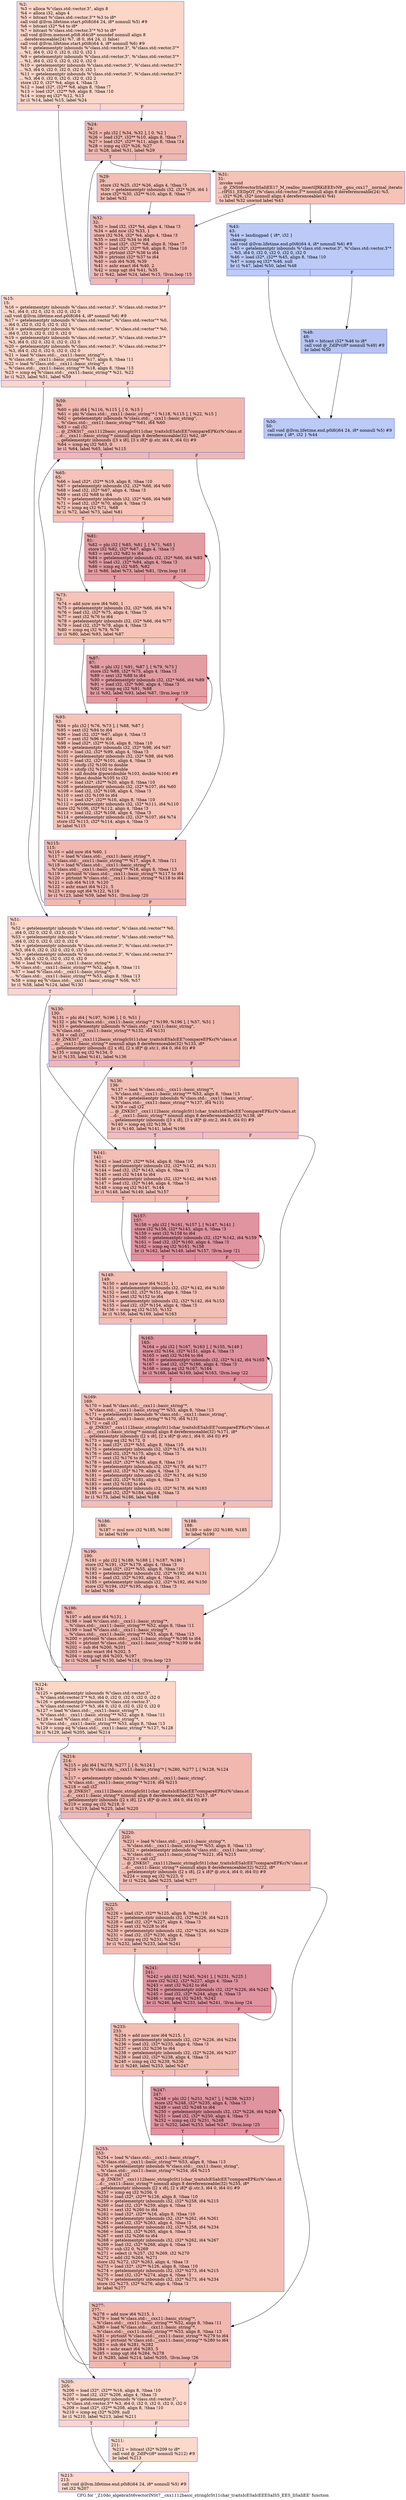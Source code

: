 digraph "CFG for '_Z10do_algebraSt6vectorINSt7__cxx1112basic_stringIcSt11char_traitsIcESaIcEEESaIS5_EES_IiSaIiEE' function" {
	label="CFG for '_Z10do_algebraSt6vectorINSt7__cxx1112basic_stringIcSt11char_traitsIcESaIcEEESaIS5_EES_IiSaIiEE' function";

	Node0x561b93b60e30 [shape=record,color="#3d50c3ff", style=filled, fillcolor="#f6a38570",label="{%2:\l  %3 = alloca %\"class.std::vector.3\", align 8\l  %4 = alloca i32, align 4\l  %5 = bitcast %\"class.std::vector.3\"* %3 to i8*\l  call void @llvm.lifetime.start.p0i8(i64 24, i8* nonnull %5) #9\l  %6 = bitcast i32* %4 to i8*\l  %7 = bitcast %\"class.std::vector.3\"* %3 to i8*\l  call void @llvm.memset.p0i8.i64(i8* noundef nonnull align 8\l... dereferenceable(24) %7, i8 0, i64 24, i1 false)\l  call void @llvm.lifetime.start.p0i8(i64 4, i8* nonnull %6) #9\l  %8 = getelementptr inbounds %\"class.std::vector.3\", %\"class.std::vector.3\"*\l... %1, i64 0, i32 0, i32 0, i32 0, i32 1\l  %9 = getelementptr inbounds %\"class.std::vector.3\", %\"class.std::vector.3\"*\l... %1, i64 0, i32 0, i32 0, i32 0, i32 0\l  %10 = getelementptr inbounds %\"class.std::vector.3\", %\"class.std::vector.3\"*\l... %3, i64 0, i32 0, i32 0, i32 0, i32 1\l  %11 = getelementptr inbounds %\"class.std::vector.3\", %\"class.std::vector.3\"*\l... %3, i64 0, i32 0, i32 0, i32 0, i32 2\l  store i32 0, i32* %4, align 4, !tbaa !3\l  %12 = load i32*, i32** %8, align 8, !tbaa !7\l  %13 = load i32*, i32** %9, align 8, !tbaa !10\l  %14 = icmp eq i32* %12, %13\l  br i1 %14, label %15, label %24\l|{<s0>T|<s1>F}}"];
	Node0x561b93b60e30:s0 -> Node0x561b93b615a0;
	Node0x561b93b60e30:s1 -> Node0x561b93b63380;
	Node0x561b93b615a0 [shape=record,color="#3d50c3ff", style=filled, fillcolor="#f6a38570",label="{%15:\l15:                                               \l  %16 = getelementptr inbounds %\"class.std::vector.3\", %\"class.std::vector.3\"*\l... %1, i64 0, i32 0, i32 0, i32 0, i32 0\l  call void @llvm.lifetime.end.p0i8(i64 4, i8* nonnull %6) #9\l  %17 = getelementptr inbounds %\"class.std::vector\", %\"class.std::vector\"* %0,\l... i64 0, i32 0, i32 0, i32 0, i32 1\l  %18 = getelementptr inbounds %\"class.std::vector\", %\"class.std::vector\"* %0,\l... i64 0, i32 0, i32 0, i32 0, i32 0\l  %19 = getelementptr inbounds %\"class.std::vector.3\", %\"class.std::vector.3\"*\l... %3, i64 0, i32 0, i32 0, i32 0, i32 0\l  %20 = getelementptr inbounds %\"class.std::vector.3\", %\"class.std::vector.3\"*\l... %3, i64 0, i32 0, i32 0, i32 0, i32 0\l  %21 = load %\"class.std::__cxx11::basic_string\"*,\l... %\"class.std::__cxx11::basic_string\"** %17, align 8, !tbaa !11\l  %22 = load %\"class.std::__cxx11::basic_string\"*,\l... %\"class.std::__cxx11::basic_string\"** %18, align 8, !tbaa !13\l  %23 = icmp eq %\"class.std::__cxx11::basic_string\"* %21, %22\l  br i1 %23, label %51, label %59\l|{<s0>T|<s1>F}}"];
	Node0x561b93b615a0:s0 -> Node0x561b93b63fe0;
	Node0x561b93b615a0:s1 -> Node0x561b93b64070;
	Node0x561b93b63380 [shape=record,color="#3d50c3ff", style=filled, fillcolor="#dc5d4a70",label="{%24:\l24:                                               \l  %25 = phi i32 [ %34, %32 ], [ 0, %2 ]\l  %26 = load i32*, i32** %10, align 8, !tbaa !7\l  %27 = load i32*, i32** %11, align 8, !tbaa !14\l  %28 = icmp eq i32* %26, %27\l  br i1 %28, label %31, label %29\l|{<s0>T|<s1>F}}"];
	Node0x561b93b63380:s0 -> Node0x561b93b64b90;
	Node0x561b93b63380:s1 -> Node0x561b93b64c20;
	Node0x561b93b64c20 [shape=record,color="#3d50c3ff", style=filled, fillcolor="#e36c5570",label="{%29:\l29:                                               \l  store i32 %25, i32* %26, align 4, !tbaa !3\l  %30 = getelementptr inbounds i32, i32* %26, i64 1\l  store i32* %30, i32** %10, align 8, !tbaa !7\l  br label %32\l}"];
	Node0x561b93b64c20 -> Node0x561b93b641b0;
	Node0x561b93b64b90 [shape=record,color="#3d50c3ff", style=filled, fillcolor="#e8765c70",label="{%31:\l31:                                               \l  invoke void\l... @_ZNSt6vectorIiSaIiEE17_M_realloc_insertIJRKiEEEvN9__gnu_cxx17__normal_iterato\l...rIPiS1_EEDpOT_(%\"class.std::vector.3\"* nonnull align 8 dereferenceable(24) %3,\l... i32* %26, i32* nonnull align 4 dereferenceable(4) %4)\l          to label %32 unwind label %43\l}"];
	Node0x561b93b64b90 -> Node0x561b93b641b0;
	Node0x561b93b64b90 -> Node0x561b93b656e0;
	Node0x561b93b641b0 [shape=record,color="#3d50c3ff", style=filled, fillcolor="#dc5d4a70",label="{%32:\l32:                                               \l  %33 = load i32, i32* %4, align 4, !tbaa !3\l  %34 = add nsw i32 %33, 1\l  store i32 %34, i32* %4, align 4, !tbaa !3\l  %35 = sext i32 %34 to i64\l  %36 = load i32*, i32** %8, align 8, !tbaa !7\l  %37 = load i32*, i32** %9, align 8, !tbaa !10\l  %38 = ptrtoint i32* %36 to i64\l  %39 = ptrtoint i32* %37 to i64\l  %40 = sub i64 %38, %39\l  %41 = ashr exact i64 %40, 2\l  %42 = icmp ugt i64 %41, %35\l  br i1 %42, label %24, label %15, !llvm.loop !15\l|{<s0>T|<s1>F}}"];
	Node0x561b93b641b0:s0 -> Node0x561b93b63380;
	Node0x561b93b641b0:s1 -> Node0x561b93b615a0;
	Node0x561b93b656e0 [shape=record,color="#3d50c3ff", style=filled, fillcolor="#6687ed70",label="{%43:\l43:                                               \l  %44 = landingpad \{ i8*, i32 \}\l          cleanup\l  call void @llvm.lifetime.end.p0i8(i64 4, i8* nonnull %6) #9\l  %45 = getelementptr inbounds %\"class.std::vector.3\", %\"class.std::vector.3\"*\l... %3, i64 0, i32 0, i32 0, i32 0, i32 0\l  %46 = load i32*, i32** %45, align 8, !tbaa !10\l  %47 = icmp eq i32* %46, null\l  br i1 %47, label %50, label %48\l|{<s0>T|<s1>F}}"];
	Node0x561b93b656e0:s0 -> Node0x561b93b66f10;
	Node0x561b93b656e0:s1 -> Node0x561b93b66f60;
	Node0x561b93b66f60 [shape=record,color="#3d50c3ff", style=filled, fillcolor="#5b7ae570",label="{%48:\l48:                                               \l  %49 = bitcast i32* %46 to i8*\l  call void @_ZdlPv(i8* nonnull %49) #9\l  br label %50\l}"];
	Node0x561b93b66f60 -> Node0x561b93b66f10;
	Node0x561b93b66f10 [shape=record,color="#3d50c3ff", style=filled, fillcolor="#6687ed70",label="{%50:\l50:                                               \l  call void @llvm.lifetime.end.p0i8(i64 24, i8* nonnull %5) #9\l  resume \{ i8*, i32 \} %44\l}"];
	Node0x561b93b63fe0 [shape=record,color="#3d50c3ff", style=filled, fillcolor="#f6a38570",label="{%51:\l51:                                               \l  %52 = getelementptr inbounds %\"class.std::vector\", %\"class.std::vector\"* %0,\l... i64 0, i32 0, i32 0, i32 0, i32 1\l  %53 = getelementptr inbounds %\"class.std::vector\", %\"class.std::vector\"* %0,\l... i64 0, i32 0, i32 0, i32 0, i32 0\l  %54 = getelementptr inbounds %\"class.std::vector.3\", %\"class.std::vector.3\"*\l... %3, i64 0, i32 0, i32 0, i32 0, i32 0\l  %55 = getelementptr inbounds %\"class.std::vector.3\", %\"class.std::vector.3\"*\l... %3, i64 0, i32 0, i32 0, i32 0, i32 0\l  %56 = load %\"class.std::__cxx11::basic_string\"*,\l... %\"class.std::__cxx11::basic_string\"** %52, align 8, !tbaa !11\l  %57 = load %\"class.std::__cxx11::basic_string\"*,\l... %\"class.std::__cxx11::basic_string\"** %53, align 8, !tbaa !13\l  %58 = icmp eq %\"class.std::__cxx11::basic_string\"* %56, %57\l  br i1 %58, label %124, label %130\l|{<s0>T|<s1>F}}"];
	Node0x561b93b63fe0:s0 -> Node0x561b93b68740;
	Node0x561b93b63fe0:s1 -> Node0x561b93b68790;
	Node0x561b93b64070 [shape=record,color="#3d50c3ff", style=filled, fillcolor="#dc5d4a70",label="{%59:\l59:                                               \l  %60 = phi i64 [ %116, %115 ], [ 0, %15 ]\l  %61 = phi %\"class.std::__cxx11::basic_string\"* [ %118, %115 ], [ %22, %15 ]\l  %62 = getelementptr inbounds %\"class.std::__cxx11::basic_string\",\l... %\"class.std::__cxx11::basic_string\"* %61, i64 %60\l  %63 = call i32\l... @_ZNKSt7__cxx1112basic_stringIcSt11char_traitsIcESaIcEE7compareEPKc(%\"class.st\l...d::__cxx11::basic_string\"* nonnull align 8 dereferenceable(32) %62, i8*\l... getelementptr inbounds ([3 x i8], [3 x i8]* @.str, i64 0, i64 0)) #9\l  %64 = icmp eq i32 %63, 0\l  br i1 %64, label %65, label %115\l|{<s0>T|<s1>F}}"];
	Node0x561b93b64070:s0 -> Node0x561b93b68b20;
	Node0x561b93b64070:s1 -> Node0x561b93b68890;
	Node0x561b93b68b20 [shape=record,color="#3d50c3ff", style=filled, fillcolor="#e8765c70",label="{%65:\l65:                                               \l  %66 = load i32*, i32** %19, align 8, !tbaa !10\l  %67 = getelementptr inbounds i32, i32* %66, i64 %60\l  %68 = load i32, i32* %67, align 4, !tbaa !3\l  %69 = sext i32 %68 to i64\l  %70 = getelementptr inbounds i32, i32* %66, i64 %69\l  %71 = load i32, i32* %70, align 4, !tbaa !3\l  %72 = icmp eq i32 %71, %68\l  br i1 %72, label %73, label %81\l|{<s0>T|<s1>F}}"];
	Node0x561b93b68b20:s0 -> Node0x561b93b69810;
	Node0x561b93b68b20:s1 -> Node0x561b93b69860;
	Node0x561b93b69810 [shape=record,color="#3d50c3ff", style=filled, fillcolor="#e8765c70",label="{%73:\l73:                                               \l  %74 = add nuw nsw i64 %60, 1\l  %75 = getelementptr inbounds i32, i32* %66, i64 %74\l  %76 = load i32, i32* %75, align 4, !tbaa !3\l  %77 = sext i32 %76 to i64\l  %78 = getelementptr inbounds i32, i32* %66, i64 %77\l  %79 = load i32, i32* %78, align 4, !tbaa !3\l  %80 = icmp eq i32 %79, %76\l  br i1 %80, label %93, label %87\l|{<s0>T|<s1>F}}"];
	Node0x561b93b69810:s0 -> Node0x561b93b69d50;
	Node0x561b93b69810:s1 -> Node0x561b93b69da0;
	Node0x561b93b69860 [shape=record,color="#b70d28ff", style=filled, fillcolor="#be242e70",label="{%81:\l81:                                               \l  %82 = phi i32 [ %85, %81 ], [ %71, %65 ]\l  store i32 %82, i32* %67, align 4, !tbaa !3\l  %83 = sext i32 %82 to i64\l  %84 = getelementptr inbounds i32, i32* %66, i64 %83\l  %85 = load i32, i32* %84, align 4, !tbaa !3\l  %86 = icmp eq i32 %85, %82\l  br i1 %86, label %73, label %81, !llvm.loop !18\l|{<s0>T|<s1>F}}"];
	Node0x561b93b69860:s0 -> Node0x561b93b69810;
	Node0x561b93b69860:s1 -> Node0x561b93b69860;
	Node0x561b93b69da0 [shape=record,color="#b70d28ff", style=filled, fillcolor="#be242e70",label="{%87:\l87:                                               \l  %88 = phi i32 [ %91, %87 ], [ %79, %73 ]\l  store i32 %88, i32* %75, align 4, !tbaa !3\l  %89 = sext i32 %88 to i64\l  %90 = getelementptr inbounds i32, i32* %66, i64 %89\l  %91 = load i32, i32* %90, align 4, !tbaa !3\l  %92 = icmp eq i32 %91, %88\l  br i1 %92, label %93, label %87, !llvm.loop !19\l|{<s0>T|<s1>F}}"];
	Node0x561b93b69da0:s0 -> Node0x561b93b69d50;
	Node0x561b93b69da0:s1 -> Node0x561b93b69da0;
	Node0x561b93b69d50 [shape=record,color="#3d50c3ff", style=filled, fillcolor="#e8765c70",label="{%93:\l93:                                               \l  %94 = phi i32 [ %76, %73 ], [ %88, %87 ]\l  %95 = sext i32 %94 to i64\l  %96 = load i32, i32* %67, align 4, !tbaa !3\l  %97 = sext i32 %96 to i64\l  %98 = load i32*, i32** %16, align 8, !tbaa !10\l  %99 = getelementptr inbounds i32, i32* %98, i64 %97\l  %100 = load i32, i32* %99, align 4, !tbaa !3\l  %101 = getelementptr inbounds i32, i32* %98, i64 %95\l  %102 = load i32, i32* %101, align 4, !tbaa !3\l  %103 = sitofp i32 %100 to double\l  %104 = sitofp i32 %102 to double\l  %105 = call double @pow(double %103, double %104) #9\l  %106 = fptosi double %105 to i32\l  %107 = load i32*, i32** %20, align 8, !tbaa !10\l  %108 = getelementptr inbounds i32, i32* %107, i64 %60\l  %109 = load i32, i32* %108, align 4, !tbaa !3\l  %110 = sext i32 %109 to i64\l  %111 = load i32*, i32** %16, align 8, !tbaa !10\l  %112 = getelementptr inbounds i32, i32* %111, i64 %110\l  store i32 %106, i32* %112, align 4, !tbaa !3\l  %113 = load i32, i32* %108, align 4, !tbaa !3\l  %114 = getelementptr inbounds i32, i32* %107, i64 %74\l  store i32 %113, i32* %114, align 4, !tbaa !3\l  br label %115\l}"];
	Node0x561b93b69d50 -> Node0x561b93b68890;
	Node0x561b93b68890 [shape=record,color="#3d50c3ff", style=filled, fillcolor="#dc5d4a70",label="{%115:\l115:                                              \l  %116 = add nuw i64 %60, 1\l  %117 = load %\"class.std::__cxx11::basic_string\"*,\l... %\"class.std::__cxx11::basic_string\"** %17, align 8, !tbaa !11\l  %118 = load %\"class.std::__cxx11::basic_string\"*,\l... %\"class.std::__cxx11::basic_string\"** %18, align 8, !tbaa !13\l  %119 = ptrtoint %\"class.std::__cxx11::basic_string\"* %117 to i64\l  %120 = ptrtoint %\"class.std::__cxx11::basic_string\"* %118 to i64\l  %121 = sub i64 %119, %120\l  %122 = ashr exact i64 %121, 5\l  %123 = icmp ugt i64 %122, %116\l  br i1 %123, label %59, label %51, !llvm.loop !20\l|{<s0>T|<s1>F}}"];
	Node0x561b93b68890:s0 -> Node0x561b93b64070;
	Node0x561b93b68890:s1 -> Node0x561b93b63fe0;
	Node0x561b93b68740 [shape=record,color="#3d50c3ff", style=filled, fillcolor="#f6a38570",label="{%124:\l124:                                              \l  %125 = getelementptr inbounds %\"class.std::vector.3\",\l... %\"class.std::vector.3\"* %3, i64 0, i32 0, i32 0, i32 0, i32 0\l  %126 = getelementptr inbounds %\"class.std::vector.3\",\l... %\"class.std::vector.3\"* %3, i64 0, i32 0, i32 0, i32 0, i32 0\l  %127 = load %\"class.std::__cxx11::basic_string\"*,\l... %\"class.std::__cxx11::basic_string\"** %52, align 8, !tbaa !11\l  %128 = load %\"class.std::__cxx11::basic_string\"*,\l... %\"class.std::__cxx11::basic_string\"** %53, align 8, !tbaa !13\l  %129 = icmp eq %\"class.std::__cxx11::basic_string\"* %127, %128\l  br i1 %129, label %205, label %214\l|{<s0>T|<s1>F}}"];
	Node0x561b93b68740:s0 -> Node0x561b93b6c760;
	Node0x561b93b68740:s1 -> Node0x561b93b6c7b0;
	Node0x561b93b68790 [shape=record,color="#3d50c3ff", style=filled, fillcolor="#dc5d4a70",label="{%130:\l130:                                              \l  %131 = phi i64 [ %197, %196 ], [ 0, %51 ]\l  %132 = phi %\"class.std::__cxx11::basic_string\"* [ %199, %196 ], [ %57, %51 ]\l  %133 = getelementptr inbounds %\"class.std::__cxx11::basic_string\",\l... %\"class.std::__cxx11::basic_string\"* %132, i64 %131\l  %134 = call i32\l... @_ZNKSt7__cxx1112basic_stringIcSt11char_traitsIcESaIcEE7compareEPKc(%\"class.st\l...d::__cxx11::basic_string\"* nonnull align 8 dereferenceable(32) %133, i8*\l... getelementptr inbounds ([2 x i8], [2 x i8]* @.str.1, i64 0, i64 0)) #9\l  %135 = icmp eq i32 %134, 0\l  br i1 %135, label %141, label %136\l|{<s0>T|<s1>F}}"];
	Node0x561b93b68790:s0 -> Node0x561b93b6cb70;
	Node0x561b93b68790:s1 -> Node0x561b93b6ce70;
	Node0x561b93b6ce70 [shape=record,color="#3d50c3ff", style=filled, fillcolor="#e36c5570",label="{%136:\l136:                                              \l  %137 = load %\"class.std::__cxx11::basic_string\"*,\l... %\"class.std::__cxx11::basic_string\"** %53, align 8, !tbaa !13\l  %138 = getelementptr inbounds %\"class.std::__cxx11::basic_string\",\l... %\"class.std::__cxx11::basic_string\"* %137, i64 %131\l  %139 = call i32\l... @_ZNKSt7__cxx1112basic_stringIcSt11char_traitsIcESaIcEE7compareEPKc(%\"class.st\l...d::__cxx11::basic_string\"* nonnull align 8 dereferenceable(32) %138, i8*\l... getelementptr inbounds ([3 x i8], [3 x i8]* @.str.2, i64 0, i64 0)) #9\l  %140 = icmp eq i32 %139, 0\l  br i1 %140, label %141, label %196\l|{<s0>T|<s1>F}}"];
	Node0x561b93b6ce70:s0 -> Node0x561b93b6cb70;
	Node0x561b93b6ce70:s1 -> Node0x561b93b6c8b0;
	Node0x561b93b6cb70 [shape=record,color="#3d50c3ff", style=filled, fillcolor="#e36c5570",label="{%141:\l141:                                              \l  %142 = load i32*, i32** %54, align 8, !tbaa !10\l  %143 = getelementptr inbounds i32, i32* %142, i64 %131\l  %144 = load i32, i32* %143, align 4, !tbaa !3\l  %145 = sext i32 %144 to i64\l  %146 = getelementptr inbounds i32, i32* %142, i64 %145\l  %147 = load i32, i32* %146, align 4, !tbaa !3\l  %148 = icmp eq i32 %147, %144\l  br i1 %148, label %149, label %157\l|{<s0>T|<s1>F}}"];
	Node0x561b93b6cb70:s0 -> Node0x561b93b6d0c0;
	Node0x561b93b6cb70:s1 -> Node0x561b93b6d7a0;
	Node0x561b93b6d0c0 [shape=record,color="#3d50c3ff", style=filled, fillcolor="#e36c5570",label="{%149:\l149:                                              \l  %150 = add nuw nsw i64 %131, 1\l  %151 = getelementptr inbounds i32, i32* %142, i64 %150\l  %152 = load i32, i32* %151, align 4, !tbaa !3\l  %153 = sext i32 %152 to i64\l  %154 = getelementptr inbounds i32, i32* %142, i64 %153\l  %155 = load i32, i32* %154, align 4, !tbaa !3\l  %156 = icmp eq i32 %155, %152\l  br i1 %156, label %169, label %163\l|{<s0>T|<s1>F}}"];
	Node0x561b93b6d0c0:s0 -> Node0x561b93b627b0;
	Node0x561b93b6d0c0:s1 -> Node0x561b93b62800;
	Node0x561b93b6d7a0 [shape=record,color="#b70d28ff", style=filled, fillcolor="#b70d2870",label="{%157:\l157:                                              \l  %158 = phi i32 [ %161, %157 ], [ %147, %141 ]\l  store i32 %158, i32* %143, align 4, !tbaa !3\l  %159 = sext i32 %158 to i64\l  %160 = getelementptr inbounds i32, i32* %142, i64 %159\l  %161 = load i32, i32* %160, align 4, !tbaa !3\l  %162 = icmp eq i32 %161, %158\l  br i1 %162, label %149, label %157, !llvm.loop !21\l|{<s0>T|<s1>F}}"];
	Node0x561b93b6d7a0:s0 -> Node0x561b93b6d0c0;
	Node0x561b93b6d7a0:s1 -> Node0x561b93b6d7a0;
	Node0x561b93b62800 [shape=record,color="#b70d28ff", style=filled, fillcolor="#b70d2870",label="{%163:\l163:                                              \l  %164 = phi i32 [ %167, %163 ], [ %155, %149 ]\l  store i32 %164, i32* %151, align 4, !tbaa !3\l  %165 = sext i32 %164 to i64\l  %166 = getelementptr inbounds i32, i32* %142, i64 %165\l  %167 = load i32, i32* %166, align 4, !tbaa !3\l  %168 = icmp eq i32 %167, %164\l  br i1 %168, label %169, label %163, !llvm.loop !22\l|{<s0>T|<s1>F}}"];
	Node0x561b93b62800:s0 -> Node0x561b93b627b0;
	Node0x561b93b62800:s1 -> Node0x561b93b62800;
	Node0x561b93b627b0 [shape=record,color="#3d50c3ff", style=filled, fillcolor="#e36c5570",label="{%169:\l169:                                              \l  %170 = load %\"class.std::__cxx11::basic_string\"*,\l... %\"class.std::__cxx11::basic_string\"** %53, align 8, !tbaa !13\l  %171 = getelementptr inbounds %\"class.std::__cxx11::basic_string\",\l... %\"class.std::__cxx11::basic_string\"* %170, i64 %131\l  %172 = call i32\l... @_ZNKSt7__cxx1112basic_stringIcSt11char_traitsIcESaIcEE7compareEPKc(%\"class.st\l...d::__cxx11::basic_string\"* nonnull align 8 dereferenceable(32) %171, i8*\l... getelementptr inbounds ([2 x i8], [2 x i8]* @.str.1, i64 0, i64 0)) #9\l  %173 = icmp eq i32 %172, 0\l  %174 = load i32*, i32** %55, align 8, !tbaa !10\l  %175 = getelementptr inbounds i32, i32* %174, i64 %131\l  %176 = load i32, i32* %175, align 4, !tbaa !3\l  %177 = sext i32 %176 to i64\l  %178 = load i32*, i32** %16, align 8, !tbaa !10\l  %179 = getelementptr inbounds i32, i32* %178, i64 %177\l  %180 = load i32, i32* %179, align 4, !tbaa !3\l  %181 = getelementptr inbounds i32, i32* %174, i64 %150\l  %182 = load i32, i32* %181, align 4, !tbaa !3\l  %183 = sext i32 %182 to i64\l  %184 = getelementptr inbounds i32, i32* %178, i64 %183\l  %185 = load i32, i32* %184, align 4, !tbaa !3\l  br i1 %173, label %186, label %188\l|{<s0>T|<s1>F}}"];
	Node0x561b93b627b0:s0 -> Node0x561b93b6f2a0;
	Node0x561b93b627b0:s1 -> Node0x561b93b6faf0;
	Node0x561b93b6f2a0 [shape=record,color="#3d50c3ff", style=filled, fillcolor="#ed836670",label="{%186:\l186:                                              \l  %187 = mul nsw i32 %185, %180\l  br label %190\l}"];
	Node0x561b93b6f2a0 -> Node0x561b93b6fcc0;
	Node0x561b93b6faf0 [shape=record,color="#3d50c3ff", style=filled, fillcolor="#e8765c70",label="{%188:\l188:                                              \l  %189 = sdiv i32 %180, %185\l  br label %190\l}"];
	Node0x561b93b6faf0 -> Node0x561b93b6fcc0;
	Node0x561b93b6fcc0 [shape=record,color="#3d50c3ff", style=filled, fillcolor="#e36c5570",label="{%190:\l190:                                              \l  %191 = phi i32 [ %189, %188 ], [ %187, %186 ]\l  store i32 %191, i32* %179, align 4, !tbaa !3\l  %192 = load i32*, i32** %55, align 8, !tbaa !10\l  %193 = getelementptr inbounds i32, i32* %192, i64 %131\l  %194 = load i32, i32* %193, align 4, !tbaa !3\l  %195 = getelementptr inbounds i32, i32* %192, i64 %150\l  store i32 %194, i32* %195, align 4, !tbaa !3\l  br label %196\l}"];
	Node0x561b93b6fcc0 -> Node0x561b93b6c8b0;
	Node0x561b93b6c8b0 [shape=record,color="#3d50c3ff", style=filled, fillcolor="#dc5d4a70",label="{%196:\l196:                                              \l  %197 = add nuw i64 %131, 1\l  %198 = load %\"class.std::__cxx11::basic_string\"*,\l... %\"class.std::__cxx11::basic_string\"** %52, align 8, !tbaa !11\l  %199 = load %\"class.std::__cxx11::basic_string\"*,\l... %\"class.std::__cxx11::basic_string\"** %53, align 8, !tbaa !13\l  %200 = ptrtoint %\"class.std::__cxx11::basic_string\"* %198 to i64\l  %201 = ptrtoint %\"class.std::__cxx11::basic_string\"* %199 to i64\l  %202 = sub i64 %200, %201\l  %203 = ashr exact i64 %202, 5\l  %204 = icmp ugt i64 %203, %197\l  br i1 %204, label %130, label %124, !llvm.loop !23\l|{<s0>T|<s1>F}}"];
	Node0x561b93b6c8b0:s0 -> Node0x561b93b68790;
	Node0x561b93b6c8b0:s1 -> Node0x561b93b68740;
	Node0x561b93b6c760 [shape=record,color="#3d50c3ff", style=filled, fillcolor="#f6a38570",label="{%205:\l205:                                              \l  %206 = load i32*, i32** %16, align 8, !tbaa !10\l  %207 = load i32, i32* %206, align 4, !tbaa !3\l  %208 = getelementptr inbounds %\"class.std::vector.3\",\l... %\"class.std::vector.3\"* %3, i64 0, i32 0, i32 0, i32 0, i32 0\l  %209 = load i32*, i32** %208, align 8, !tbaa !10\l  %210 = icmp eq i32* %209, null\l  br i1 %210, label %213, label %211\l|{<s0>T|<s1>F}}"];
	Node0x561b93b6c760:s0 -> Node0x561b93b70b10;
	Node0x561b93b6c760:s1 -> Node0x561b93b70b60;
	Node0x561b93b70b60 [shape=record,color="#3d50c3ff", style=filled, fillcolor="#f7ac8e70",label="{%211:\l211:                                              \l  %212 = bitcast i32* %209 to i8*\l  call void @_ZdlPv(i8* nonnull %212) #9\l  br label %213\l}"];
	Node0x561b93b70b60 -> Node0x561b93b70b10;
	Node0x561b93b70b10 [shape=record,color="#3d50c3ff", style=filled, fillcolor="#f6a38570",label="{%213:\l213:                                              \l  call void @llvm.lifetime.end.p0i8(i64 24, i8* nonnull %5) #9\l  ret i32 %207\l}"];
	Node0x561b93b6c7b0 [shape=record,color="#3d50c3ff", style=filled, fillcolor="#dc5d4a70",label="{%214:\l214:                                              \l  %215 = phi i64 [ %278, %277 ], [ 0, %124 ]\l  %216 = phi %\"class.std::__cxx11::basic_string\"* [ %280, %277 ], [ %128, %124\l... ]\l  %217 = getelementptr inbounds %\"class.std::__cxx11::basic_string\",\l... %\"class.std::__cxx11::basic_string\"* %216, i64 %215\l  %218 = call i32\l... @_ZNKSt7__cxx1112basic_stringIcSt11char_traitsIcESaIcEE7compareEPKc(%\"class.st\l...d::__cxx11::basic_string\"* nonnull align 8 dereferenceable(32) %217, i8*\l... getelementptr inbounds ([2 x i8], [2 x i8]* @.str.3, i64 0, i64 0)) #9\l  %219 = icmp eq i32 %218, 0\l  br i1 %219, label %225, label %220\l|{<s0>T|<s1>F}}"];
	Node0x561b93b6c7b0:s0 -> Node0x561b93b71260;
	Node0x561b93b6c7b0:s1 -> Node0x561b93b71500;
	Node0x561b93b71500 [shape=record,color="#3d50c3ff", style=filled, fillcolor="#e36c5570",label="{%220:\l220:                                              \l  %221 = load %\"class.std::__cxx11::basic_string\"*,\l... %\"class.std::__cxx11::basic_string\"** %53, align 8, !tbaa !13\l  %222 = getelementptr inbounds %\"class.std::__cxx11::basic_string\",\l... %\"class.std::__cxx11::basic_string\"* %221, i64 %215\l  %223 = call i32\l... @_ZNKSt7__cxx1112basic_stringIcSt11char_traitsIcESaIcEE7compareEPKc(%\"class.st\l...d::__cxx11::basic_string\"* nonnull align 8 dereferenceable(32) %222, i8*\l... getelementptr inbounds ([2 x i8], [2 x i8]* @.str.4, i64 0, i64 0)) #9\l  %224 = icmp eq i32 %223, 0\l  br i1 %224, label %225, label %277\l|{<s0>T|<s1>F}}"];
	Node0x561b93b71500:s0 -> Node0x561b93b71260;
	Node0x561b93b71500:s1 -> Node0x561b93b71010;
	Node0x561b93b71260 [shape=record,color="#3d50c3ff", style=filled, fillcolor="#e36c5570",label="{%225:\l225:                                              \l  %226 = load i32*, i32** %125, align 8, !tbaa !10\l  %227 = getelementptr inbounds i32, i32* %226, i64 %215\l  %228 = load i32, i32* %227, align 4, !tbaa !3\l  %229 = sext i32 %228 to i64\l  %230 = getelementptr inbounds i32, i32* %226, i64 %229\l  %231 = load i32, i32* %230, align 4, !tbaa !3\l  %232 = icmp eq i32 %231, %228\l  br i1 %232, label %233, label %241\l|{<s0>T|<s1>F}}"];
	Node0x561b93b71260:s0 -> Node0x561b93b71710;
	Node0x561b93b71260:s1 -> Node0x561b93b71df0;
	Node0x561b93b71710 [shape=record,color="#3d50c3ff", style=filled, fillcolor="#e36c5570",label="{%233:\l233:                                              \l  %234 = add nuw nsw i64 %215, 1\l  %235 = getelementptr inbounds i32, i32* %226, i64 %234\l  %236 = load i32, i32* %235, align 4, !tbaa !3\l  %237 = sext i32 %236 to i64\l  %238 = getelementptr inbounds i32, i32* %226, i64 %237\l  %239 = load i32, i32* %238, align 4, !tbaa !3\l  %240 = icmp eq i32 %239, %236\l  br i1 %240, label %253, label %247\l|{<s0>T|<s1>F}}"];
	Node0x561b93b71710:s0 -> Node0x561b93b722a0;
	Node0x561b93b71710:s1 -> Node0x561b93b722f0;
	Node0x561b93b71df0 [shape=record,color="#b70d28ff", style=filled, fillcolor="#b70d2870",label="{%241:\l241:                                              \l  %242 = phi i32 [ %245, %241 ], [ %231, %225 ]\l  store i32 %242, i32* %227, align 4, !tbaa !3\l  %243 = sext i32 %242 to i64\l  %244 = getelementptr inbounds i32, i32* %226, i64 %243\l  %245 = load i32, i32* %244, align 4, !tbaa !3\l  %246 = icmp eq i32 %245, %242\l  br i1 %246, label %233, label %241, !llvm.loop !24\l|{<s0>T|<s1>F}}"];
	Node0x561b93b71df0:s0 -> Node0x561b93b71710;
	Node0x561b93b71df0:s1 -> Node0x561b93b71df0;
	Node0x561b93b722f0 [shape=record,color="#b70d28ff", style=filled, fillcolor="#b70d2870",label="{%247:\l247:                                              \l  %248 = phi i32 [ %251, %247 ], [ %239, %233 ]\l  store i32 %248, i32* %235, align 4, !tbaa !3\l  %249 = sext i32 %248 to i64\l  %250 = getelementptr inbounds i32, i32* %226, i64 %249\l  %251 = load i32, i32* %250, align 4, !tbaa !3\l  %252 = icmp eq i32 %251, %248\l  br i1 %252, label %253, label %247, !llvm.loop !25\l|{<s0>T|<s1>F}}"];
	Node0x561b93b722f0:s0 -> Node0x561b93b722a0;
	Node0x561b93b722f0:s1 -> Node0x561b93b722f0;
	Node0x561b93b722a0 [shape=record,color="#3d50c3ff", style=filled, fillcolor="#e36c5570",label="{%253:\l253:                                              \l  %254 = load %\"class.std::__cxx11::basic_string\"*,\l... %\"class.std::__cxx11::basic_string\"** %53, align 8, !tbaa !13\l  %255 = getelementptr inbounds %\"class.std::__cxx11::basic_string\",\l... %\"class.std::__cxx11::basic_string\"* %254, i64 %215\l  %256 = call i32\l... @_ZNKSt7__cxx1112basic_stringIcSt11char_traitsIcESaIcEE7compareEPKc(%\"class.st\l...d::__cxx11::basic_string\"* nonnull align 8 dereferenceable(32) %255, i8*\l... getelementptr inbounds ([2 x i8], [2 x i8]* @.str.3, i64 0, i64 0)) #9\l  %257 = icmp eq i32 %256, 0\l  %258 = load i32*, i32** %126, align 8, !tbaa !10\l  %259 = getelementptr inbounds i32, i32* %258, i64 %215\l  %260 = load i32, i32* %259, align 4, !tbaa !3\l  %261 = sext i32 %260 to i64\l  %262 = load i32*, i32** %16, align 8, !tbaa !10\l  %263 = getelementptr inbounds i32, i32* %262, i64 %261\l  %264 = load i32, i32* %263, align 4, !tbaa !3\l  %265 = getelementptr inbounds i32, i32* %258, i64 %234\l  %266 = load i32, i32* %265, align 4, !tbaa !3\l  %267 = sext i32 %266 to i64\l  %268 = getelementptr inbounds i32, i32* %262, i64 %267\l  %269 = load i32, i32* %268, align 4, !tbaa !3\l  %270 = sub i32 0, %269\l  %271 = select i1 %257, i32 %269, i32 %270\l  %272 = add i32 %264, %271\l  store i32 %272, i32* %263, align 4, !tbaa !3\l  %273 = load i32*, i32** %126, align 8, !tbaa !10\l  %274 = getelementptr inbounds i32, i32* %273, i64 %215\l  %275 = load i32, i32* %274, align 4, !tbaa !3\l  %276 = getelementptr inbounds i32, i32* %273, i64 %234\l  store i32 %275, i32* %276, align 4, !tbaa !3\l  br label %277\l}"];
	Node0x561b93b722a0 -> Node0x561b93b71010;
	Node0x561b93b71010 [shape=record,color="#3d50c3ff", style=filled, fillcolor="#dc5d4a70",label="{%277:\l277:                                              \l  %278 = add nuw i64 %215, 1\l  %279 = load %\"class.std::__cxx11::basic_string\"*,\l... %\"class.std::__cxx11::basic_string\"** %52, align 8, !tbaa !11\l  %280 = load %\"class.std::__cxx11::basic_string\"*,\l... %\"class.std::__cxx11::basic_string\"** %53, align 8, !tbaa !13\l  %281 = ptrtoint %\"class.std::__cxx11::basic_string\"* %279 to i64\l  %282 = ptrtoint %\"class.std::__cxx11::basic_string\"* %280 to i64\l  %283 = sub i64 %281, %282\l  %284 = ashr exact i64 %283, 5\l  %285 = icmp ugt i64 %284, %278\l  br i1 %285, label %214, label %205, !llvm.loop !26\l|{<s0>T|<s1>F}}"];
	Node0x561b93b71010:s0 -> Node0x561b93b6c7b0;
	Node0x561b93b71010:s1 -> Node0x561b93b6c760;
}
